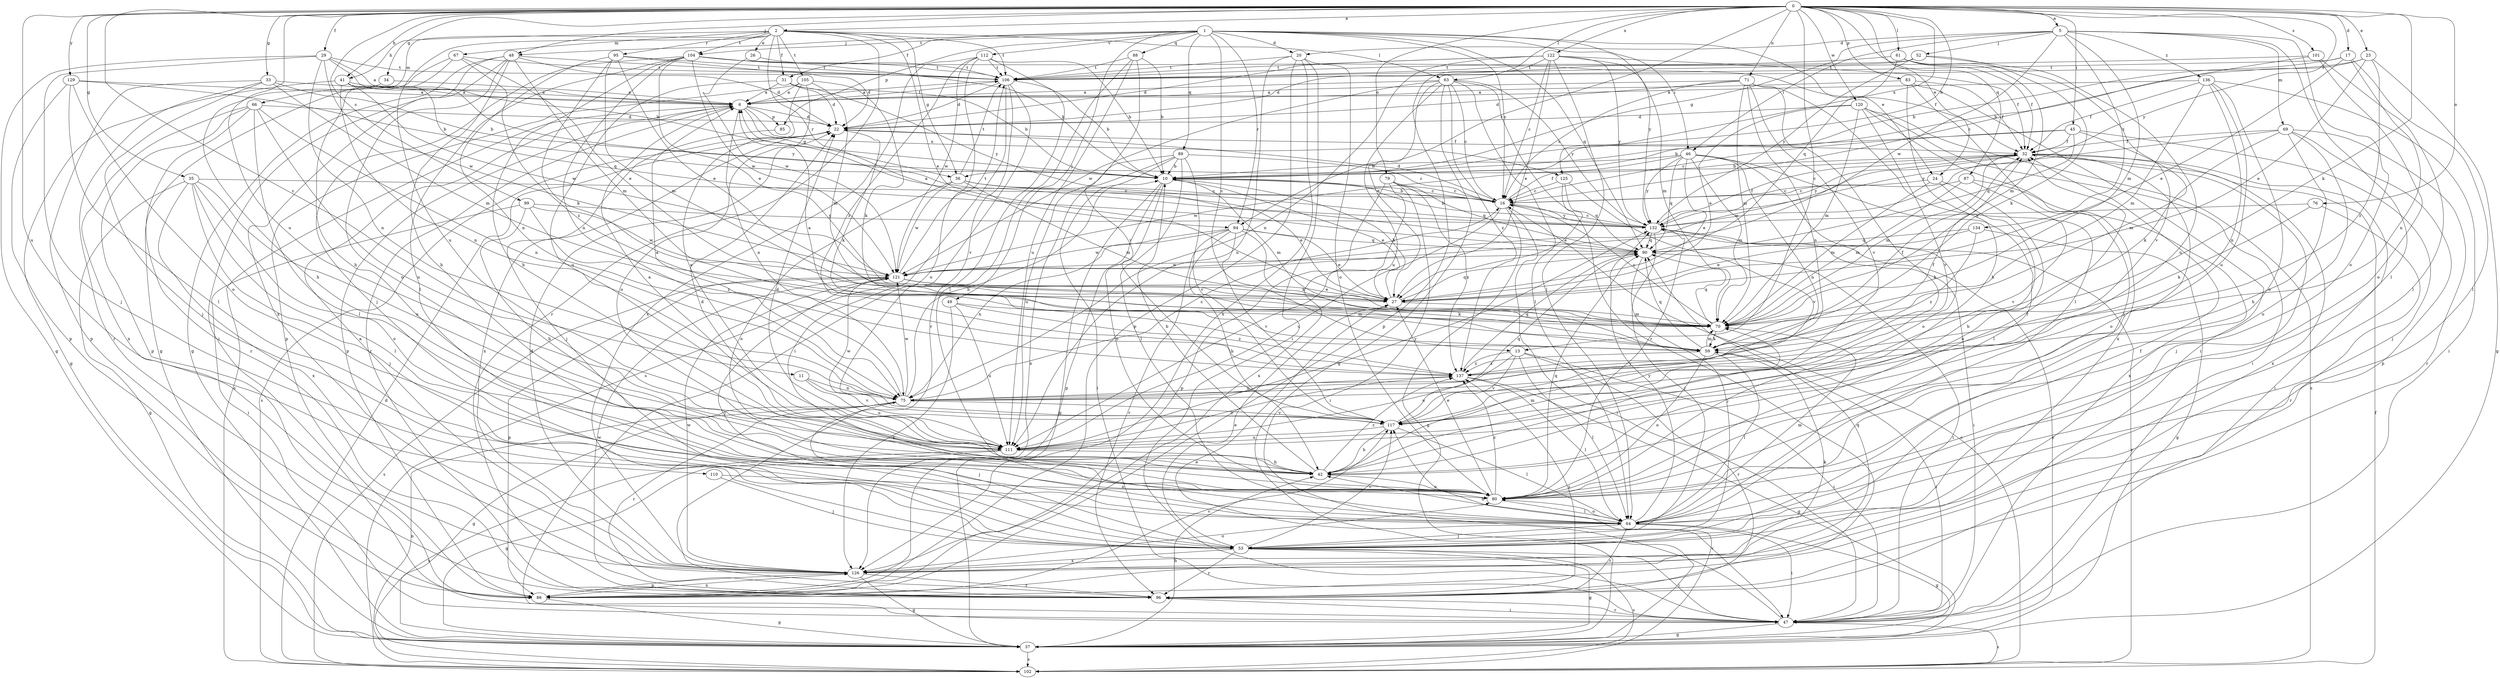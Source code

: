 strict digraph  {
0;
1;
2;
5;
6;
10;
11;
13;
16;
17;
20;
22;
23;
24;
26;
27;
29;
31;
32;
33;
34;
35;
36;
37;
41;
42;
45;
46;
47;
48;
49;
52;
53;
59;
61;
63;
64;
66;
67;
69;
70;
71;
75;
76;
79;
80;
83;
85;
86;
87;
88;
89;
90;
94;
95;
96;
99;
101;
102;
104;
105;
106;
110;
111;
112;
117;
120;
121;
122;
125;
126;
129;
132;
134;
136;
137;
0 -> 2  [label=a];
0 -> 5  [label=a];
0 -> 10  [label=b];
0 -> 11  [label=c];
0 -> 13  [label=c];
0 -> 17  [label=d];
0 -> 23  [label=e];
0 -> 24  [label=e];
0 -> 29  [label=f];
0 -> 33  [label=g];
0 -> 34  [label=g];
0 -> 35  [label=g];
0 -> 41  [label=h];
0 -> 45  [label=i];
0 -> 48  [label=j];
0 -> 59  [label=k];
0 -> 61  [label=l];
0 -> 63  [label=l];
0 -> 71  [label=n];
0 -> 76  [label=o];
0 -> 79  [label=o];
0 -> 83  [label=p];
0 -> 87  [label=q];
0 -> 94  [label=r];
0 -> 99  [label=s];
0 -> 101  [label=s];
0 -> 110  [label=u];
0 -> 111  [label=u];
0 -> 120  [label=w];
0 -> 122  [label=x];
0 -> 125  [label=x];
0 -> 129  [label=y];
0 -> 132  [label=y];
1 -> 13  [label=c];
1 -> 16  [label=c];
1 -> 20  [label=d];
1 -> 24  [label=e];
1 -> 31  [label=f];
1 -> 46  [label=i];
1 -> 48  [label=j];
1 -> 49  [label=j];
1 -> 85  [label=p];
1 -> 88  [label=q];
1 -> 89  [label=q];
1 -> 90  [label=q];
1 -> 94  [label=r];
1 -> 104  [label=t];
1 -> 112  [label=v];
1 -> 132  [label=y];
2 -> 26  [label=e];
2 -> 27  [label=e];
2 -> 31  [label=f];
2 -> 36  [label=g];
2 -> 41  [label=h];
2 -> 63  [label=l];
2 -> 66  [label=m];
2 -> 67  [label=m];
2 -> 94  [label=r];
2 -> 95  [label=r];
2 -> 96  [label=r];
2 -> 104  [label=t];
2 -> 105  [label=t];
2 -> 106  [label=t];
2 -> 111  [label=u];
5 -> 20  [label=d];
5 -> 36  [label=g];
5 -> 46  [label=i];
5 -> 52  [label=j];
5 -> 64  [label=l];
5 -> 69  [label=m];
5 -> 70  [label=m];
5 -> 80  [label=o];
5 -> 121  [label=w];
5 -> 134  [label=z];
5 -> 136  [label=z];
6 -> 22  [label=d];
6 -> 36  [label=g];
6 -> 75  [label=n];
6 -> 85  [label=p];
6 -> 86  [label=p];
6 -> 96  [label=r];
6 -> 102  [label=s];
6 -> 106  [label=t];
6 -> 125  [label=x];
10 -> 16  [label=c];
10 -> 27  [label=e];
10 -> 37  [label=g];
10 -> 70  [label=m];
10 -> 80  [label=o];
10 -> 86  [label=p];
11 -> 75  [label=n];
11 -> 111  [label=u];
11 -> 117  [label=v];
13 -> 47  [label=i];
13 -> 64  [label=l];
13 -> 96  [label=r];
13 -> 111  [label=u];
13 -> 117  [label=v];
13 -> 137  [label=z];
16 -> 10  [label=b];
16 -> 22  [label=d];
16 -> 32  [label=f];
16 -> 37  [label=g];
16 -> 47  [label=i];
16 -> 111  [label=u];
16 -> 132  [label=y];
17 -> 10  [label=b];
17 -> 27  [label=e];
17 -> 64  [label=l];
17 -> 75  [label=n];
17 -> 106  [label=t];
20 -> 47  [label=i];
20 -> 80  [label=o];
20 -> 86  [label=p];
20 -> 106  [label=t];
20 -> 111  [label=u];
20 -> 126  [label=x];
22 -> 32  [label=f];
22 -> 59  [label=k];
22 -> 102  [label=s];
22 -> 126  [label=x];
23 -> 10  [label=b];
23 -> 27  [label=e];
23 -> 37  [label=g];
23 -> 106  [label=t];
23 -> 137  [label=z];
24 -> 16  [label=c];
24 -> 42  [label=h];
24 -> 70  [label=m];
24 -> 80  [label=o];
26 -> 106  [label=t];
26 -> 121  [label=w];
27 -> 10  [label=b];
27 -> 70  [label=m];
27 -> 90  [label=q];
29 -> 6  [label=a];
29 -> 10  [label=b];
29 -> 37  [label=g];
29 -> 53  [label=j];
29 -> 75  [label=n];
29 -> 106  [label=t];
29 -> 121  [label=w];
31 -> 6  [label=a];
31 -> 10  [label=b];
31 -> 22  [label=d];
31 -> 111  [label=u];
31 -> 132  [label=y];
32 -> 10  [label=b];
32 -> 47  [label=i];
32 -> 53  [label=j];
32 -> 70  [label=m];
32 -> 80  [label=o];
32 -> 121  [label=w];
32 -> 126  [label=x];
32 -> 132  [label=y];
33 -> 6  [label=a];
33 -> 10  [label=b];
33 -> 53  [label=j];
33 -> 70  [label=m];
33 -> 86  [label=p];
33 -> 96  [label=r];
34 -> 6  [label=a];
34 -> 42  [label=h];
35 -> 16  [label=c];
35 -> 37  [label=g];
35 -> 53  [label=j];
35 -> 64  [label=l];
35 -> 80  [label=o];
35 -> 111  [label=u];
35 -> 126  [label=x];
36 -> 16  [label=c];
36 -> 27  [label=e];
36 -> 70  [label=m];
36 -> 80  [label=o];
36 -> 106  [label=t];
36 -> 121  [label=w];
37 -> 42  [label=h];
37 -> 102  [label=s];
37 -> 132  [label=y];
41 -> 6  [label=a];
41 -> 37  [label=g];
41 -> 75  [label=n];
41 -> 90  [label=q];
41 -> 121  [label=w];
41 -> 132  [label=y];
42 -> 10  [label=b];
42 -> 22  [label=d];
42 -> 32  [label=f];
42 -> 70  [label=m];
42 -> 80  [label=o];
42 -> 137  [label=z];
45 -> 10  [label=b];
45 -> 16  [label=c];
45 -> 32  [label=f];
45 -> 53  [label=j];
45 -> 70  [label=m];
45 -> 90  [label=q];
46 -> 10  [label=b];
46 -> 27  [label=e];
46 -> 64  [label=l];
46 -> 70  [label=m];
46 -> 75  [label=n];
46 -> 80  [label=o];
46 -> 90  [label=q];
46 -> 121  [label=w];
46 -> 132  [label=y];
47 -> 27  [label=e];
47 -> 37  [label=g];
47 -> 96  [label=r];
47 -> 102  [label=s];
48 -> 22  [label=d];
48 -> 37  [label=g];
48 -> 42  [label=h];
48 -> 47  [label=i];
48 -> 70  [label=m];
48 -> 80  [label=o];
48 -> 106  [label=t];
48 -> 126  [label=x];
49 -> 70  [label=m];
49 -> 111  [label=u];
49 -> 126  [label=x];
49 -> 137  [label=z];
52 -> 22  [label=d];
52 -> 59  [label=k];
52 -> 106  [label=t];
52 -> 111  [label=u];
52 -> 132  [label=y];
53 -> 27  [label=e];
53 -> 32  [label=f];
53 -> 37  [label=g];
53 -> 47  [label=i];
53 -> 96  [label=r];
53 -> 102  [label=s];
53 -> 117  [label=v];
53 -> 126  [label=x];
59 -> 6  [label=a];
59 -> 32  [label=f];
59 -> 47  [label=i];
59 -> 64  [label=l];
59 -> 70  [label=m];
59 -> 80  [label=o];
59 -> 90  [label=q];
59 -> 137  [label=z];
61 -> 32  [label=f];
61 -> 70  [label=m];
61 -> 90  [label=q];
61 -> 106  [label=t];
61 -> 117  [label=v];
63 -> 6  [label=a];
63 -> 16  [label=c];
63 -> 27  [label=e];
63 -> 37  [label=g];
63 -> 64  [label=l];
63 -> 96  [label=r];
63 -> 111  [label=u];
63 -> 121  [label=w];
63 -> 132  [label=y];
63 -> 137  [label=z];
64 -> 37  [label=g];
64 -> 42  [label=h];
64 -> 47  [label=i];
64 -> 53  [label=j];
64 -> 70  [label=m];
64 -> 80  [label=o];
64 -> 96  [label=r];
64 -> 132  [label=y];
66 -> 22  [label=d];
66 -> 64  [label=l];
66 -> 75  [label=n];
66 -> 86  [label=p];
66 -> 96  [label=r];
66 -> 111  [label=u];
66 -> 126  [label=x];
67 -> 27  [label=e];
67 -> 37  [label=g];
67 -> 42  [label=h];
67 -> 106  [label=t];
67 -> 137  [label=z];
69 -> 32  [label=f];
69 -> 42  [label=h];
69 -> 59  [label=k];
69 -> 80  [label=o];
69 -> 86  [label=p];
69 -> 96  [label=r];
69 -> 132  [label=y];
70 -> 16  [label=c];
70 -> 59  [label=k];
70 -> 90  [label=q];
71 -> 6  [label=a];
71 -> 16  [label=c];
71 -> 22  [label=d];
71 -> 42  [label=h];
71 -> 64  [label=l];
71 -> 70  [label=m];
71 -> 75  [label=n];
71 -> 117  [label=v];
75 -> 6  [label=a];
75 -> 10  [label=b];
75 -> 16  [label=c];
75 -> 37  [label=g];
75 -> 53  [label=j];
75 -> 96  [label=r];
75 -> 117  [label=v];
75 -> 121  [label=w];
76 -> 59  [label=k];
76 -> 96  [label=r];
76 -> 132  [label=y];
79 -> 16  [label=c];
79 -> 47  [label=i];
79 -> 86  [label=p];
79 -> 90  [label=q];
79 -> 126  [label=x];
79 -> 137  [label=z];
80 -> 27  [label=e];
80 -> 64  [label=l];
80 -> 90  [label=q];
80 -> 132  [label=y];
80 -> 137  [label=z];
83 -> 6  [label=a];
83 -> 32  [label=f];
83 -> 42  [label=h];
83 -> 47  [label=i];
83 -> 53  [label=j];
85 -> 53  [label=j];
86 -> 37  [label=g];
86 -> 90  [label=q];
86 -> 117  [label=v];
86 -> 126  [label=x];
87 -> 16  [label=c];
87 -> 70  [label=m];
87 -> 117  [label=v];
87 -> 126  [label=x];
88 -> 10  [label=b];
88 -> 64  [label=l];
88 -> 106  [label=t];
88 -> 111  [label=u];
88 -> 117  [label=v];
89 -> 10  [label=b];
89 -> 16  [label=c];
89 -> 47  [label=i];
89 -> 64  [label=l];
89 -> 111  [label=u];
89 -> 117  [label=v];
89 -> 126  [label=x];
90 -> 6  [label=a];
90 -> 47  [label=i];
90 -> 53  [label=j];
90 -> 121  [label=w];
94 -> 27  [label=e];
94 -> 42  [label=h];
94 -> 59  [label=k];
94 -> 75  [label=n];
94 -> 90  [label=q];
94 -> 96  [label=r];
94 -> 117  [label=v];
94 -> 121  [label=w];
95 -> 22  [label=d];
95 -> 27  [label=e];
95 -> 59  [label=k];
95 -> 70  [label=m];
95 -> 75  [label=n];
95 -> 106  [label=t];
96 -> 47  [label=i];
96 -> 121  [label=w];
96 -> 137  [label=z];
99 -> 42  [label=h];
99 -> 47  [label=i];
99 -> 121  [label=w];
99 -> 132  [label=y];
99 -> 137  [label=z];
101 -> 16  [label=c];
101 -> 64  [label=l];
101 -> 80  [label=o];
101 -> 106  [label=t];
102 -> 16  [label=c];
102 -> 22  [label=d];
102 -> 32  [label=f];
102 -> 75  [label=n];
102 -> 117  [label=v];
102 -> 132  [label=y];
104 -> 10  [label=b];
104 -> 27  [label=e];
104 -> 32  [label=f];
104 -> 42  [label=h];
104 -> 53  [label=j];
104 -> 64  [label=l];
104 -> 75  [label=n];
104 -> 106  [label=t];
104 -> 121  [label=w];
105 -> 6  [label=a];
105 -> 59  [label=k];
105 -> 70  [label=m];
105 -> 80  [label=o];
105 -> 86  [label=p];
105 -> 111  [label=u];
106 -> 6  [label=a];
106 -> 10  [label=b];
106 -> 22  [label=d];
106 -> 47  [label=i];
106 -> 102  [label=s];
106 -> 117  [label=v];
110 -> 53  [label=j];
110 -> 80  [label=o];
111 -> 6  [label=a];
111 -> 22  [label=d];
111 -> 37  [label=g];
111 -> 42  [label=h];
111 -> 102  [label=s];
111 -> 132  [label=y];
111 -> 137  [label=z];
112 -> 10  [label=b];
112 -> 80  [label=o];
112 -> 96  [label=r];
112 -> 106  [label=t];
112 -> 121  [label=w];
112 -> 126  [label=x];
112 -> 137  [label=z];
117 -> 42  [label=h];
117 -> 64  [label=l];
117 -> 90  [label=q];
117 -> 111  [label=u];
117 -> 121  [label=w];
120 -> 22  [label=d];
120 -> 27  [label=e];
120 -> 47  [label=i];
120 -> 70  [label=m];
120 -> 102  [label=s];
120 -> 117  [label=v];
120 -> 126  [label=x];
121 -> 27  [label=e];
121 -> 53  [label=j];
121 -> 59  [label=k];
121 -> 86  [label=p];
121 -> 102  [label=s];
121 -> 106  [label=t];
122 -> 16  [label=c];
122 -> 22  [label=d];
122 -> 27  [label=e];
122 -> 32  [label=f];
122 -> 64  [label=l];
122 -> 70  [label=m];
122 -> 75  [label=n];
122 -> 86  [label=p];
122 -> 106  [label=t];
122 -> 132  [label=y];
125 -> 16  [label=c];
125 -> 27  [label=e];
125 -> 90  [label=q];
125 -> 117  [label=v];
126 -> 6  [label=a];
126 -> 22  [label=d];
126 -> 37  [label=g];
126 -> 59  [label=k];
126 -> 80  [label=o];
126 -> 86  [label=p];
126 -> 96  [label=r];
126 -> 121  [label=w];
129 -> 6  [label=a];
129 -> 10  [label=b];
129 -> 64  [label=l];
129 -> 80  [label=o];
129 -> 86  [label=p];
132 -> 10  [label=b];
132 -> 16  [label=c];
132 -> 32  [label=f];
132 -> 47  [label=i];
132 -> 53  [label=j];
132 -> 90  [label=q];
134 -> 27  [label=e];
134 -> 37  [label=g];
134 -> 90  [label=q];
134 -> 137  [label=z];
136 -> 6  [label=a];
136 -> 32  [label=f];
136 -> 47  [label=i];
136 -> 70  [label=m];
136 -> 75  [label=n];
136 -> 80  [label=o];
136 -> 111  [label=u];
137 -> 32  [label=f];
137 -> 37  [label=g];
137 -> 64  [label=l];
137 -> 75  [label=n];
137 -> 90  [label=q];
}
